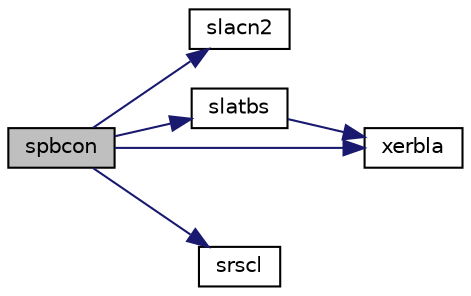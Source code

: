 digraph "spbcon"
{
 // LATEX_PDF_SIZE
  edge [fontname="Helvetica",fontsize="10",labelfontname="Helvetica",labelfontsize="10"];
  node [fontname="Helvetica",fontsize="10",shape=record];
  rankdir="LR";
  Node1 [label="spbcon",height=0.2,width=0.4,color="black", fillcolor="grey75", style="filled", fontcolor="black",tooltip="SPBCON"];
  Node1 -> Node2 [color="midnightblue",fontsize="10",style="solid",fontname="Helvetica"];
  Node2 [label="slacn2",height=0.2,width=0.4,color="black", fillcolor="white", style="filled",URL="$slacn2_8f.html#a670bf75845ea8d0f2220f41866c6d294",tooltip="SLACN2 estimates the 1-norm of a square matrix, using reverse communication for evaluating matrix-vec..."];
  Node1 -> Node3 [color="midnightblue",fontsize="10",style="solid",fontname="Helvetica"];
  Node3 [label="slatbs",height=0.2,width=0.4,color="black", fillcolor="white", style="filled",URL="$slatbs_8f.html#a9e5010fed7f9e0ecdea36a645b7d2922",tooltip="SLATBS solves a triangular banded system of equations."];
  Node3 -> Node4 [color="midnightblue",fontsize="10",style="solid",fontname="Helvetica"];
  Node4 [label="xerbla",height=0.2,width=0.4,color="black", fillcolor="white", style="filled",URL="$xerbla_8f.html#a377ee61015baf8dea7770b3a404b1c07",tooltip="XERBLA"];
  Node1 -> Node5 [color="midnightblue",fontsize="10",style="solid",fontname="Helvetica"];
  Node5 [label="srscl",height=0.2,width=0.4,color="black", fillcolor="white", style="filled",URL="$srscl_8f.html#ae668a889bec7fb6d91ba4457e2f83722",tooltip="SRSCL multiplies a vector by the reciprocal of a real scalar."];
  Node1 -> Node4 [color="midnightblue",fontsize="10",style="solid",fontname="Helvetica"];
}
